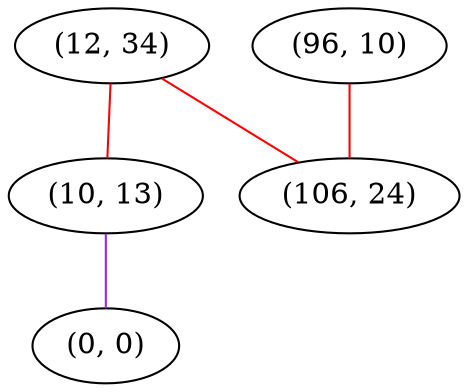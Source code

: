 graph "" {
"(12, 34)";
"(10, 13)";
"(0, 0)";
"(96, 10)";
"(106, 24)";
"(12, 34)" -- "(106, 24)"  [color=red, key=0, weight=1];
"(12, 34)" -- "(10, 13)"  [color=red, key=0, weight=1];
"(10, 13)" -- "(0, 0)"  [color=purple, key=0, weight=4];
"(96, 10)" -- "(106, 24)"  [color=red, key=0, weight=1];
}
